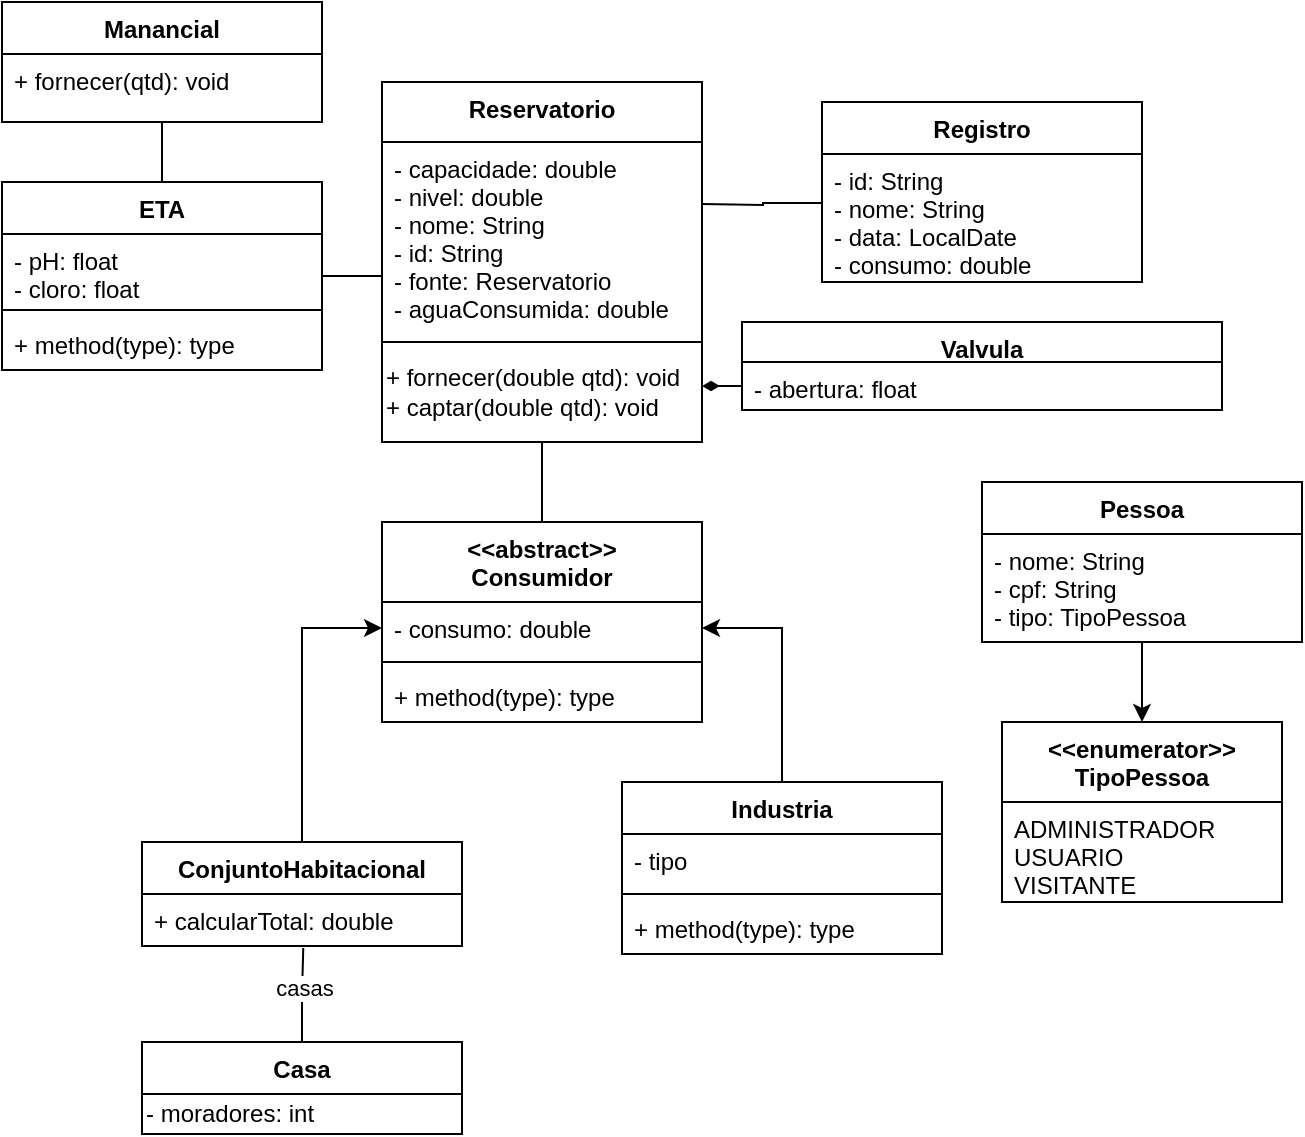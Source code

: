 <mxfile version="14.7.6" type="github">
  <diagram id="-gsOCJniIIdcKkO32to5" name="Page-1">
    <mxGraphModel dx="1778" dy="1153" grid="1" gridSize="10" guides="1" tooltips="1" connect="1" arrows="1" fold="1" page="0" pageScale="1" pageWidth="200" pageHeight="100" background="none" math="0" shadow="0">
      <root>
        <mxCell id="0" />
        <mxCell id="1" parent="0" />
        <mxCell id="1kvHpATCS6qgAt59xDc4-17" style="edgeStyle=orthogonalEdgeStyle;rounded=0;orthogonalLoop=1;jettySize=auto;html=1;endArrow=none;endFill=0;entryX=0.001;entryY=0.383;entryDx=0;entryDy=0;entryPerimeter=0;" parent="1" target="gzQUT5za1X285XwGKoim-7" edge="1">
          <mxGeometry relative="1" as="geometry">
            <mxPoint x="454" y="-321" as="targetPoint" />
            <mxPoint x="340" y="-219" as="sourcePoint" />
          </mxGeometry>
        </mxCell>
        <mxCell id="XEYvs15T29jDYPcG7W7k-1" value="Reservatorio" style="swimlane;fontStyle=1;align=center;verticalAlign=top;childLayout=stackLayout;horizontal=1;startSize=30;horizontalStack=0;resizeParent=1;resizeParentMax=0;resizeLast=0;collapsible=1;marginBottom=0;" parent="1" vertex="1">
          <mxGeometry x="180.0" y="-280" width="160" height="180" as="geometry">
            <mxRectangle x="475" y="232" width="110" height="26" as="alternateBounds" />
          </mxGeometry>
        </mxCell>
        <mxCell id="XEYvs15T29jDYPcG7W7k-2" value="- capacidade: double&#xa;- nivel: double&#xa;- nome: String&#xa;- id: String&#xa;- fonte: Reservatorio&#xa;- aguaConsumida: double" style="text;strokeColor=none;fillColor=none;align=left;verticalAlign=top;spacingLeft=4;spacingRight=4;overflow=hidden;rotatable=0;points=[[0,0.5],[1,0.5]];portConstraint=eastwest;" parent="XEYvs15T29jDYPcG7W7k-1" vertex="1">
          <mxGeometry y="30" width="160" height="100" as="geometry" />
        </mxCell>
        <mxCell id="gzQUT5za1X285XwGKoim-1" value="+ fornecer(double qtd): void&lt;br&gt;+ captar(double qtd): void" style="html=1;align=left;" parent="XEYvs15T29jDYPcG7W7k-1" vertex="1">
          <mxGeometry y="130" width="160" height="50" as="geometry" />
        </mxCell>
        <mxCell id="XEYvs15T29jDYPcG7W7k-8" value="Valvula" style="swimlane;fontStyle=1;align=center;verticalAlign=top;childLayout=stackLayout;horizontal=1;startSize=20;horizontalStack=0;resizeParent=1;resizeParentMax=0;resizeLast=0;collapsible=1;marginBottom=0;" parent="1" vertex="1">
          <mxGeometry x="360" y="-160" width="240" height="44" as="geometry" />
        </mxCell>
        <mxCell id="XEYvs15T29jDYPcG7W7k-9" value="- abertura: float" style="text;strokeColor=none;fillColor=none;align=left;verticalAlign=top;spacingLeft=4;spacingRight=4;overflow=hidden;rotatable=0;points=[[0,0.5],[1,0.5]];portConstraint=eastwest;" parent="XEYvs15T29jDYPcG7W7k-8" vertex="1">
          <mxGeometry y="20" width="240" height="24" as="geometry" />
        </mxCell>
        <mxCell id="gzQUT5za1X285XwGKoim-6" value="Registro" style="swimlane;fontStyle=1;align=center;verticalAlign=top;childLayout=stackLayout;horizontal=1;startSize=26;horizontalStack=0;resizeParent=1;resizeParentMax=0;resizeLast=0;collapsible=1;marginBottom=0;" parent="1" vertex="1">
          <mxGeometry x="400" y="-270" width="160" height="90" as="geometry" />
        </mxCell>
        <mxCell id="gzQUT5za1X285XwGKoim-7" value="- id: String&#xa;- nome: String&#xa;- data: LocalDate&#xa;- consumo: double" style="text;strokeColor=none;fillColor=none;align=left;verticalAlign=top;spacingLeft=4;spacingRight=4;overflow=hidden;rotatable=0;points=[[0,0.5],[1,0.5]];portConstraint=eastwest;" parent="gzQUT5za1X285XwGKoim-6" vertex="1">
          <mxGeometry y="26" width="160" height="64" as="geometry" />
        </mxCell>
        <mxCell id="1kvHpATCS6qgAt59xDc4-10" style="edgeStyle=orthogonalEdgeStyle;rounded=0;orthogonalLoop=1;jettySize=auto;html=1;exitX=0.5;exitY=1;exitDx=0;exitDy=0;entryX=0.5;entryY=0;entryDx=0;entryDy=0;" parent="1" source="ZGSeOnVhYkG-6NrmND0K-6" target="1kvHpATCS6qgAt59xDc4-5" edge="1">
          <mxGeometry relative="1" as="geometry" />
        </mxCell>
        <mxCell id="ZGSeOnVhYkG-6NrmND0K-6" value="Pessoa" style="swimlane;fontStyle=1;align=center;verticalAlign=top;childLayout=stackLayout;horizontal=1;startSize=26;horizontalStack=0;resizeParent=1;resizeParentMax=0;resizeLast=0;collapsible=1;marginBottom=0;" parent="1" vertex="1">
          <mxGeometry x="480" y="-80" width="160" height="80" as="geometry" />
        </mxCell>
        <mxCell id="ZGSeOnVhYkG-6NrmND0K-7" value="- nome: String&#xa;- cpf: String&#xa;- tipo: TipoPessoa" style="text;strokeColor=none;fillColor=none;align=left;verticalAlign=top;spacingLeft=4;spacingRight=4;overflow=hidden;rotatable=0;points=[[0,0.5],[1,0.5]];portConstraint=eastwest;" parent="ZGSeOnVhYkG-6NrmND0K-6" vertex="1">
          <mxGeometry y="26" width="160" height="54" as="geometry" />
        </mxCell>
        <mxCell id="1kvHpATCS6qgAt59xDc4-5" value="&lt;&lt;enumerator&gt;&gt;&#xa;TipoPessoa" style="swimlane;fontStyle=1;childLayout=stackLayout;horizontal=1;startSize=40;fillColor=none;horizontalStack=0;resizeParent=1;resizeParentMax=0;resizeLast=0;collapsible=1;marginBottom=0;" parent="1" vertex="1">
          <mxGeometry x="490" y="40" width="140" height="90" as="geometry" />
        </mxCell>
        <mxCell id="1kvHpATCS6qgAt59xDc4-6" value="ADMINISTRADOR&#xa;USUARIO&#xa;VISITANTE" style="text;strokeColor=none;fillColor=none;align=left;verticalAlign=top;spacingLeft=4;spacingRight=4;overflow=hidden;rotatable=0;points=[[0,0.5],[1,0.5]];portConstraint=eastwest;" parent="1kvHpATCS6qgAt59xDc4-5" vertex="1">
          <mxGeometry y="40" width="140" height="50" as="geometry" />
        </mxCell>
        <mxCell id="1kvHpATCS6qgAt59xDc4-27" style="edgeStyle=orthogonalEdgeStyle;rounded=0;orthogonalLoop=1;jettySize=auto;html=1;endArrow=diamondThin;endFill=1;" parent="1" source="XEYvs15T29jDYPcG7W7k-9" edge="1">
          <mxGeometry relative="1" as="geometry">
            <mxPoint x="340" y="-128" as="targetPoint" />
          </mxGeometry>
        </mxCell>
        <mxCell id="hzPV0hBUGI2c6wMFQSFD-21" style="edgeStyle=orthogonalEdgeStyle;rounded=0;orthogonalLoop=1;jettySize=auto;html=1;exitX=0.5;exitY=0;exitDx=0;exitDy=0;entryX=0.5;entryY=1;entryDx=0;entryDy=0;endArrow=none;endFill=0;" parent="1" source="hzPV0hBUGI2c6wMFQSFD-1" target="XEYvs15T29jDYPcG7W7k-1" edge="1">
          <mxGeometry relative="1" as="geometry" />
        </mxCell>
        <mxCell id="hzPV0hBUGI2c6wMFQSFD-1" value="&lt;&lt;abstract&gt;&gt;&#xa;Consumidor" style="swimlane;fontStyle=1;align=center;verticalAlign=top;childLayout=stackLayout;horizontal=1;startSize=40;horizontalStack=0;resizeParent=1;resizeParentMax=0;resizeLast=0;collapsible=1;marginBottom=0;" parent="1" vertex="1">
          <mxGeometry x="180" y="-60" width="160" height="100" as="geometry" />
        </mxCell>
        <mxCell id="hzPV0hBUGI2c6wMFQSFD-2" value="- consumo: double" style="text;strokeColor=none;fillColor=none;align=left;verticalAlign=top;spacingLeft=4;spacingRight=4;overflow=hidden;rotatable=0;points=[[0,0.5],[1,0.5]];portConstraint=eastwest;" parent="hzPV0hBUGI2c6wMFQSFD-1" vertex="1">
          <mxGeometry y="40" width="160" height="26" as="geometry" />
        </mxCell>
        <mxCell id="hzPV0hBUGI2c6wMFQSFD-3" value="" style="line;strokeWidth=1;fillColor=none;align=left;verticalAlign=middle;spacingTop=-1;spacingLeft=3;spacingRight=3;rotatable=0;labelPosition=right;points=[];portConstraint=eastwest;" parent="hzPV0hBUGI2c6wMFQSFD-1" vertex="1">
          <mxGeometry y="66" width="160" height="8" as="geometry" />
        </mxCell>
        <mxCell id="hzPV0hBUGI2c6wMFQSFD-4" value="+ method(type): type" style="text;strokeColor=none;fillColor=none;align=left;verticalAlign=top;spacingLeft=4;spacingRight=4;overflow=hidden;rotatable=0;points=[[0,0.5],[1,0.5]];portConstraint=eastwest;" parent="hzPV0hBUGI2c6wMFQSFD-1" vertex="1">
          <mxGeometry y="74" width="160" height="26" as="geometry" />
        </mxCell>
        <mxCell id="hzPV0hBUGI2c6wMFQSFD-14" style="edgeStyle=orthogonalEdgeStyle;rounded=0;orthogonalLoop=1;jettySize=auto;html=1;exitX=0.5;exitY=0;exitDx=0;exitDy=0;entryX=0;entryY=0.5;entryDx=0;entryDy=0;endArrow=classic;endFill=1;startArrow=none;startFill=0;" parent="1" source="hzPV0hBUGI2c6wMFQSFD-5" target="hzPV0hBUGI2c6wMFQSFD-2" edge="1">
          <mxGeometry relative="1" as="geometry" />
        </mxCell>
        <mxCell id="hzPV0hBUGI2c6wMFQSFD-5" value="ConjuntoHabitacional" style="swimlane;fontStyle=1;align=center;verticalAlign=top;childLayout=stackLayout;horizontal=1;startSize=26;horizontalStack=0;resizeParent=1;resizeParentMax=0;resizeLast=0;collapsible=1;marginBottom=0;" parent="1" vertex="1">
          <mxGeometry x="60" y="100" width="160" height="52" as="geometry" />
        </mxCell>
        <mxCell id="hzPV0hBUGI2c6wMFQSFD-8" value="+ calcularTotal: double" style="text;strokeColor=none;fillColor=none;align=left;verticalAlign=top;spacingLeft=4;spacingRight=4;overflow=hidden;rotatable=0;points=[[0,0.5],[1,0.5]];portConstraint=eastwest;" parent="hzPV0hBUGI2c6wMFQSFD-5" vertex="1">
          <mxGeometry y="26" width="160" height="26" as="geometry" />
        </mxCell>
        <mxCell id="hzPV0hBUGI2c6wMFQSFD-13" style="edgeStyle=orthogonalEdgeStyle;rounded=0;orthogonalLoop=1;jettySize=auto;html=1;endArrow=none;endFill=0;entryX=0.504;entryY=1.038;entryDx=0;entryDy=0;entryPerimeter=0;" parent="1" source="hzPV0hBUGI2c6wMFQSFD-9" target="hzPV0hBUGI2c6wMFQSFD-8" edge="1">
          <mxGeometry relative="1" as="geometry">
            <mxPoint x="130" y="160" as="targetPoint" />
          </mxGeometry>
        </mxCell>
        <mxCell id="hzPV0hBUGI2c6wMFQSFD-15" value="casas" style="edgeLabel;html=1;align=center;verticalAlign=middle;resizable=0;points=[];" parent="hzPV0hBUGI2c6wMFQSFD-13" vertex="1" connectable="0">
          <mxGeometry x="0.176" relative="1" as="geometry">
            <mxPoint as="offset" />
          </mxGeometry>
        </mxCell>
        <mxCell id="hzPV0hBUGI2c6wMFQSFD-9" value="Casa" style="swimlane;fontStyle=1;align=center;verticalAlign=top;childLayout=stackLayout;horizontal=1;startSize=26;horizontalStack=0;resizeParent=1;resizeParentMax=0;resizeLast=0;collapsible=1;marginBottom=0;" parent="1" vertex="1">
          <mxGeometry x="60" y="200" width="160" height="46" as="geometry" />
        </mxCell>
        <mxCell id="hzPV0hBUGI2c6wMFQSFD-26" value="- moradores: int" style="text;html=1;align=left;verticalAlign=middle;resizable=0;points=[];autosize=1;strokeColor=none;" parent="hzPV0hBUGI2c6wMFQSFD-9" vertex="1">
          <mxGeometry y="26" width="160" height="20" as="geometry" />
        </mxCell>
        <mxCell id="hzPV0hBUGI2c6wMFQSFD-20" style="edgeStyle=orthogonalEdgeStyle;rounded=0;orthogonalLoop=1;jettySize=auto;html=1;entryX=1;entryY=0.5;entryDx=0;entryDy=0;endArrow=classic;endFill=1;" parent="1" source="hzPV0hBUGI2c6wMFQSFD-16" target="hzPV0hBUGI2c6wMFQSFD-2" edge="1">
          <mxGeometry relative="1" as="geometry" />
        </mxCell>
        <mxCell id="hzPV0hBUGI2c6wMFQSFD-16" value="Industria" style="swimlane;fontStyle=1;align=center;verticalAlign=top;childLayout=stackLayout;horizontal=1;startSize=26;horizontalStack=0;resizeParent=1;resizeParentMax=0;resizeLast=0;collapsible=1;marginBottom=0;" parent="1" vertex="1">
          <mxGeometry x="300" y="70" width="160" height="86" as="geometry" />
        </mxCell>
        <mxCell id="hzPV0hBUGI2c6wMFQSFD-17" value="- tipo" style="text;strokeColor=none;fillColor=none;align=left;verticalAlign=top;spacingLeft=4;spacingRight=4;overflow=hidden;rotatable=0;points=[[0,0.5],[1,0.5]];portConstraint=eastwest;" parent="hzPV0hBUGI2c6wMFQSFD-16" vertex="1">
          <mxGeometry y="26" width="160" height="26" as="geometry" />
        </mxCell>
        <mxCell id="hzPV0hBUGI2c6wMFQSFD-18" value="" style="line;strokeWidth=1;fillColor=none;align=left;verticalAlign=middle;spacingTop=-1;spacingLeft=3;spacingRight=3;rotatable=0;labelPosition=right;points=[];portConstraint=eastwest;" parent="hzPV0hBUGI2c6wMFQSFD-16" vertex="1">
          <mxGeometry y="52" width="160" height="8" as="geometry" />
        </mxCell>
        <mxCell id="hzPV0hBUGI2c6wMFQSFD-19" value="+ method(type): type" style="text;strokeColor=none;fillColor=none;align=left;verticalAlign=top;spacingLeft=4;spacingRight=4;overflow=hidden;rotatable=0;points=[[0,0.5],[1,0.5]];portConstraint=eastwest;" parent="hzPV0hBUGI2c6wMFQSFD-16" vertex="1">
          <mxGeometry y="60" width="160" height="26" as="geometry" />
        </mxCell>
        <mxCell id="eEbHZ_aUB2mgKhpdt0nJ-1" style="edgeStyle=orthogonalEdgeStyle;rounded=0;orthogonalLoop=1;jettySize=auto;html=1;exitX=1;exitY=0.5;exitDx=0;exitDy=0;entryX=0.001;entryY=0.663;entryDx=0;entryDy=0;entryPerimeter=0;endArrow=none;endFill=0;" edge="1" parent="1" source="hzPV0hBUGI2c6wMFQSFD-22" target="XEYvs15T29jDYPcG7W7k-2">
          <mxGeometry relative="1" as="geometry" />
        </mxCell>
        <mxCell id="hzPV0hBUGI2c6wMFQSFD-22" value="ETA" style="swimlane;fontStyle=1;align=center;verticalAlign=top;childLayout=stackLayout;horizontal=1;startSize=26;horizontalStack=0;resizeParent=1;resizeParentMax=0;resizeLast=0;collapsible=1;marginBottom=0;" parent="1" vertex="1">
          <mxGeometry x="-10" y="-230" width="160" height="94" as="geometry" />
        </mxCell>
        <mxCell id="hzPV0hBUGI2c6wMFQSFD-23" value="- pH: float&#xa;- cloro: float" style="text;strokeColor=none;fillColor=none;align=left;verticalAlign=top;spacingLeft=4;spacingRight=4;overflow=hidden;rotatable=0;points=[[0,0.5],[1,0.5]];portConstraint=eastwest;" parent="hzPV0hBUGI2c6wMFQSFD-22" vertex="1">
          <mxGeometry y="26" width="160" height="34" as="geometry" />
        </mxCell>
        <mxCell id="hzPV0hBUGI2c6wMFQSFD-24" value="" style="line;strokeWidth=1;fillColor=none;align=left;verticalAlign=middle;spacingTop=-1;spacingLeft=3;spacingRight=3;rotatable=0;labelPosition=right;points=[];portConstraint=eastwest;" parent="hzPV0hBUGI2c6wMFQSFD-22" vertex="1">
          <mxGeometry y="60" width="160" height="8" as="geometry" />
        </mxCell>
        <mxCell id="hzPV0hBUGI2c6wMFQSFD-25" value="+ method(type): type" style="text;strokeColor=none;fillColor=none;align=left;verticalAlign=top;spacingLeft=4;spacingRight=4;overflow=hidden;rotatable=0;points=[[0,0.5],[1,0.5]];portConstraint=eastwest;" parent="hzPV0hBUGI2c6wMFQSFD-22" vertex="1">
          <mxGeometry y="68" width="160" height="26" as="geometry" />
        </mxCell>
        <mxCell id="eEbHZ_aUB2mgKhpdt0nJ-6" style="edgeStyle=orthogonalEdgeStyle;rounded=0;orthogonalLoop=1;jettySize=auto;html=1;entryX=0.5;entryY=0;entryDx=0;entryDy=0;startArrow=none;startFill=0;endArrow=none;endFill=0;" edge="1" parent="1" source="eEbHZ_aUB2mgKhpdt0nJ-2" target="hzPV0hBUGI2c6wMFQSFD-22">
          <mxGeometry relative="1" as="geometry" />
        </mxCell>
        <mxCell id="eEbHZ_aUB2mgKhpdt0nJ-2" value="Manancial" style="swimlane;fontStyle=1;align=center;verticalAlign=top;childLayout=stackLayout;horizontal=1;startSize=26;horizontalStack=0;resizeParent=1;resizeParentMax=0;resizeLast=0;collapsible=1;marginBottom=0;" vertex="1" parent="1">
          <mxGeometry x="-10" y="-320" width="160" height="60" as="geometry" />
        </mxCell>
        <mxCell id="eEbHZ_aUB2mgKhpdt0nJ-5" value="+ fornecer(qtd): void" style="text;strokeColor=none;fillColor=none;align=left;verticalAlign=top;spacingLeft=4;spacingRight=4;overflow=hidden;rotatable=0;points=[[0,0.5],[1,0.5]];portConstraint=eastwest;" vertex="1" parent="eEbHZ_aUB2mgKhpdt0nJ-2">
          <mxGeometry y="26" width="160" height="34" as="geometry" />
        </mxCell>
      </root>
    </mxGraphModel>
  </diagram>
</mxfile>
